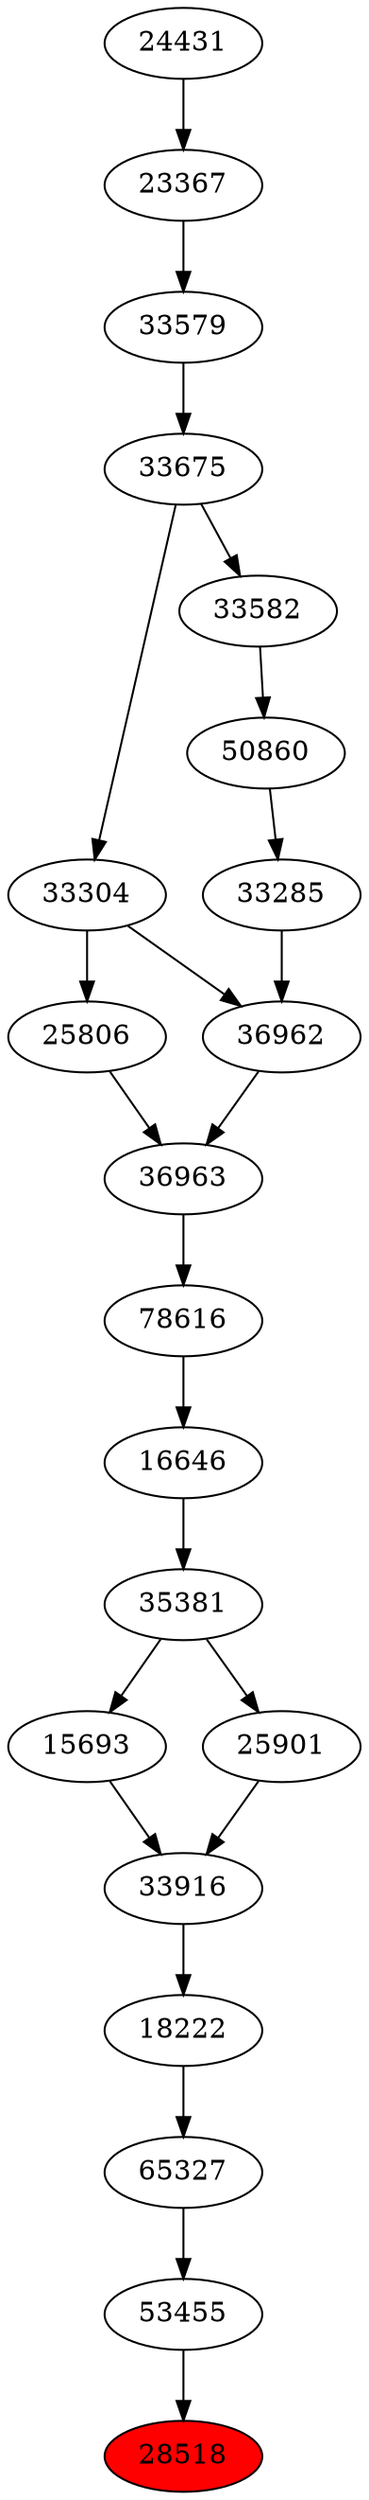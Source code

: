 strict digraph{ 
28518 [label="28518" fillcolor=red style=filled]
53455 -> 28518
53455 [label="53455"]
65327 -> 53455
65327 [label="65327"]
18222 -> 65327
18222 [label="18222"]
33916 -> 18222
33916 [label="33916"]
15693 -> 33916
25901 -> 33916
15693 [label="15693"]
35381 -> 15693
25901 [label="25901"]
35381 -> 25901
35381 [label="35381"]
16646 -> 35381
16646 [label="16646"]
78616 -> 16646
78616 [label="78616"]
36963 -> 78616
36963 [label="36963"]
36962 -> 36963
25806 -> 36963
36962 [label="36962"]
33285 -> 36962
33304 -> 36962
25806 [label="25806"]
33304 -> 25806
33285 [label="33285"]
50860 -> 33285
33304 [label="33304"]
33675 -> 33304
50860 [label="50860"]
33582 -> 50860
33675 [label="33675"]
33579 -> 33675
33582 [label="33582"]
33675 -> 33582
33579 [label="33579"]
23367 -> 33579
23367 [label="23367"]
24431 -> 23367
24431 [label="24431"]
}